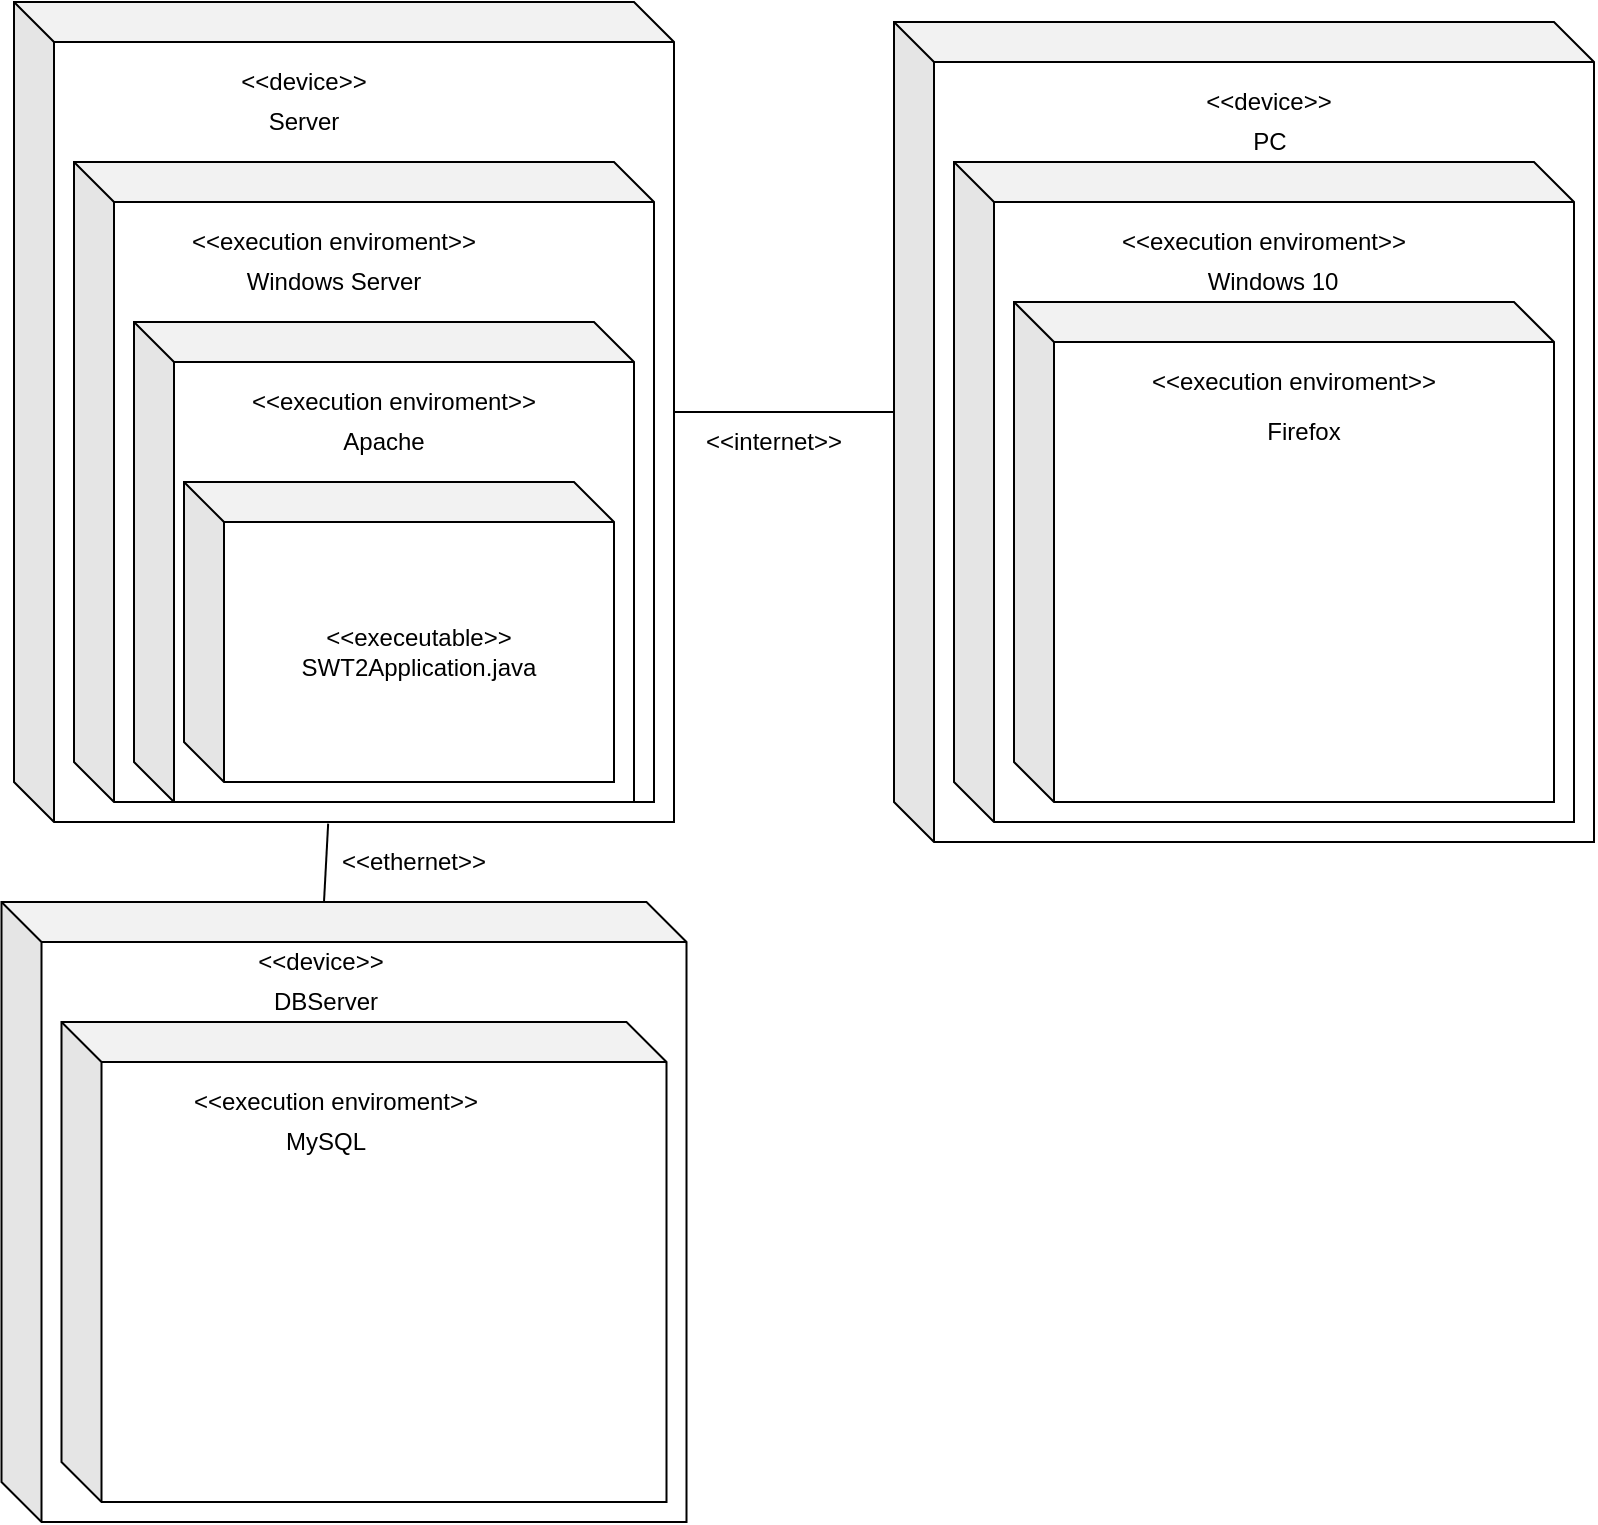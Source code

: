 <mxfile version="13.4.2" type="github">
  <diagram id="4GW-RY3Nu8BRxU7tPE-U" name="Page-1">
    <mxGraphModel dx="1422" dy="832" grid="1" gridSize="10" guides="1" tooltips="1" connect="1" arrows="1" fold="1" page="1" pageScale="1" pageWidth="827" pageHeight="1169" math="0" shadow="0">
      <root>
        <mxCell id="0" />
        <mxCell id="1" parent="0" />
        <mxCell id="-t_JHmkk4COw55mll-PX-1" value="" style="shape=cube;whiteSpace=wrap;html=1;boundedLbl=1;backgroundOutline=1;darkOpacity=0.05;darkOpacity2=0.1;" parent="1" vertex="1">
          <mxGeometry x="20" y="10" width="330" height="410" as="geometry" />
        </mxCell>
        <mxCell id="-t_JHmkk4COw55mll-PX-2" value="&amp;lt;&amp;lt;device&amp;gt;&amp;gt;" style="text;html=1;strokeColor=none;fillColor=none;align=center;verticalAlign=middle;whiteSpace=wrap;rounded=0;" parent="1" vertex="1">
          <mxGeometry x="130" y="40" width="70" height="20" as="geometry" />
        </mxCell>
        <mxCell id="-t_JHmkk4COw55mll-PX-3" value="Server" style="text;html=1;strokeColor=none;fillColor=none;align=center;verticalAlign=middle;whiteSpace=wrap;rounded=0;" parent="1" vertex="1">
          <mxGeometry x="130" y="60" width="70" height="20" as="geometry" />
        </mxCell>
        <mxCell id="-t_JHmkk4COw55mll-PX-4" value="" style="shape=cube;whiteSpace=wrap;html=1;boundedLbl=1;backgroundOutline=1;darkOpacity=0.05;darkOpacity2=0.1;" parent="1" vertex="1">
          <mxGeometry x="50" y="90" width="290" height="320" as="geometry" />
        </mxCell>
        <mxCell id="-t_JHmkk4COw55mll-PX-5" value="" style="shape=cube;whiteSpace=wrap;html=1;boundedLbl=1;backgroundOutline=1;darkOpacity=0.05;darkOpacity2=0.1;" parent="1" vertex="1">
          <mxGeometry x="460" y="20" width="350" height="410" as="geometry" />
        </mxCell>
        <mxCell id="-t_JHmkk4COw55mll-PX-6" value="Windows Server" style="text;html=1;strokeColor=none;fillColor=none;align=center;verticalAlign=middle;whiteSpace=wrap;rounded=0;" parent="1" vertex="1">
          <mxGeometry x="130" y="140" width="100" height="20" as="geometry" />
        </mxCell>
        <mxCell id="-t_JHmkk4COw55mll-PX-9" value="&amp;lt;&amp;lt;execution enviroment&amp;gt;&amp;gt;" style="text;html=1;strokeColor=none;fillColor=none;align=center;verticalAlign=middle;whiteSpace=wrap;rounded=0;" parent="1" vertex="1">
          <mxGeometry x="100" y="120" width="160" height="20" as="geometry" />
        </mxCell>
        <mxCell id="-t_JHmkk4COw55mll-PX-10" value="" style="shape=cube;whiteSpace=wrap;html=1;boundedLbl=1;backgroundOutline=1;darkOpacity=0.05;darkOpacity2=0.1;" parent="1" vertex="1">
          <mxGeometry x="80" y="170" width="250" height="240" as="geometry" />
        </mxCell>
        <mxCell id="-t_JHmkk4COw55mll-PX-11" value="Apache" style="text;html=1;strokeColor=none;fillColor=none;align=center;verticalAlign=middle;whiteSpace=wrap;rounded=0;" parent="1" vertex="1">
          <mxGeometry x="185" y="220" width="40" height="20" as="geometry" />
        </mxCell>
        <mxCell id="-t_JHmkk4COw55mll-PX-13" value="&amp;lt;&amp;lt;execution enviroment&amp;gt;&amp;gt;" style="text;html=1;strokeColor=none;fillColor=none;align=center;verticalAlign=middle;whiteSpace=wrap;rounded=0;" parent="1" vertex="1">
          <mxGeometry x="130" y="200" width="160" height="20" as="geometry" />
        </mxCell>
        <mxCell id="-t_JHmkk4COw55mll-PX-14" value="" style="shape=cube;whiteSpace=wrap;html=1;boundedLbl=1;backgroundOutline=1;darkOpacity=0.05;darkOpacity2=0.1;" parent="1" vertex="1">
          <mxGeometry x="13.75" y="460" width="342.5" height="310" as="geometry" />
        </mxCell>
        <mxCell id="-t_JHmkk4COw55mll-PX-15" value="&amp;lt;&amp;lt;device&amp;gt;&amp;gt;" style="text;html=1;strokeColor=none;fillColor=none;align=center;verticalAlign=middle;whiteSpace=wrap;rounded=0;" parent="1" vertex="1">
          <mxGeometry x="141.25" y="480" width="65" height="20" as="geometry" />
        </mxCell>
        <mxCell id="-t_JHmkk4COw55mll-PX-16" value="DBServer" style="text;html=1;strokeColor=none;fillColor=none;align=center;verticalAlign=middle;whiteSpace=wrap;rounded=0;" parent="1" vertex="1">
          <mxGeometry x="146.25" y="500" width="60" height="20" as="geometry" />
        </mxCell>
        <mxCell id="-t_JHmkk4COw55mll-PX-17" value="" style="shape=cube;whiteSpace=wrap;html=1;boundedLbl=1;backgroundOutline=1;darkOpacity=0.05;darkOpacity2=0.1;" parent="1" vertex="1">
          <mxGeometry x="43.75" y="520" width="302.5" height="240" as="geometry" />
        </mxCell>
        <mxCell id="-t_JHmkk4COw55mll-PX-18" value="&amp;lt;&amp;lt;execution enviroment&amp;gt;&amp;gt;" style="text;html=1;strokeColor=none;fillColor=none;align=center;verticalAlign=middle;whiteSpace=wrap;rounded=0;" parent="1" vertex="1">
          <mxGeometry x="101.25" y="550" width="160" height="20" as="geometry" />
        </mxCell>
        <mxCell id="-t_JHmkk4COw55mll-PX-19" value="MySQL" style="text;html=1;strokeColor=none;fillColor=none;align=center;verticalAlign=middle;whiteSpace=wrap;rounded=0;" parent="1" vertex="1">
          <mxGeometry x="156.25" y="570" width="40" height="20" as="geometry" />
        </mxCell>
        <mxCell id="-t_JHmkk4COw55mll-PX-20" value="&amp;lt;&amp;lt;device&amp;gt;&amp;gt;" style="text;html=1;strokeColor=none;fillColor=none;align=center;verticalAlign=middle;whiteSpace=wrap;rounded=0;" parent="1" vertex="1">
          <mxGeometry x="610" y="50" width="75" height="20" as="geometry" />
        </mxCell>
        <mxCell id="-t_JHmkk4COw55mll-PX-21" value="PC" style="text;html=1;strokeColor=none;fillColor=none;align=center;verticalAlign=middle;whiteSpace=wrap;rounded=0;" parent="1" vertex="1">
          <mxGeometry x="627.5" y="70" width="40" height="20" as="geometry" />
        </mxCell>
        <mxCell id="-t_JHmkk4COw55mll-PX-22" value="" style="shape=cube;whiteSpace=wrap;html=1;boundedLbl=1;backgroundOutline=1;darkOpacity=0.05;darkOpacity2=0.1;" parent="1" vertex="1">
          <mxGeometry x="490" y="90" width="310" height="330" as="geometry" />
        </mxCell>
        <mxCell id="-t_JHmkk4COw55mll-PX-23" value="Windows 10" style="text;html=1;strokeColor=none;fillColor=none;align=center;verticalAlign=middle;whiteSpace=wrap;rounded=0;" parent="1" vertex="1">
          <mxGeometry x="612.5" y="140" width="72.5" height="20" as="geometry" />
        </mxCell>
        <mxCell id="-t_JHmkk4COw55mll-PX-24" value="&amp;lt;&amp;lt;execution enviroment&amp;gt;&amp;gt;" style="text;html=1;strokeColor=none;fillColor=none;align=center;verticalAlign=middle;whiteSpace=wrap;rounded=0;" parent="1" vertex="1">
          <mxGeometry x="565" y="120" width="160" height="20" as="geometry" />
        </mxCell>
        <mxCell id="-t_JHmkk4COw55mll-PX-25" value="" style="shape=cube;whiteSpace=wrap;html=1;boundedLbl=1;backgroundOutline=1;darkOpacity=0.05;darkOpacity2=0.1;" parent="1" vertex="1">
          <mxGeometry x="520" y="160" width="270" height="250" as="geometry" />
        </mxCell>
        <mxCell id="-t_JHmkk4COw55mll-PX-26" value="&amp;lt;&amp;lt;execution enviroment&amp;gt;&amp;gt;" style="text;html=1;strokeColor=none;fillColor=none;align=center;verticalAlign=middle;whiteSpace=wrap;rounded=0;" parent="1" vertex="1">
          <mxGeometry x="580" y="190" width="160" height="20" as="geometry" />
        </mxCell>
        <mxCell id="-t_JHmkk4COw55mll-PX-27" value="Firefox" style="text;html=1;strokeColor=none;fillColor=none;align=center;verticalAlign=middle;whiteSpace=wrap;rounded=0;" parent="1" vertex="1">
          <mxGeometry x="640" y="215" width="50" height="20" as="geometry" />
        </mxCell>
        <mxCell id="-t_JHmkk4COw55mll-PX-32" value="&amp;lt;&amp;lt;ethernet&amp;gt;&amp;gt;" style="text;html=1;strokeColor=none;fillColor=none;align=center;verticalAlign=middle;whiteSpace=wrap;rounded=0;" parent="1" vertex="1">
          <mxGeometry x="185" y="430" width="70" height="20" as="geometry" />
        </mxCell>
        <mxCell id="-t_JHmkk4COw55mll-PX-33" value="&amp;lt;&amp;lt;internet&amp;gt;&amp;gt;" style="text;html=1;strokeColor=none;fillColor=none;align=center;verticalAlign=middle;whiteSpace=wrap;rounded=0;" parent="1" vertex="1">
          <mxGeometry x="380" y="220" width="40" height="20" as="geometry" />
        </mxCell>
        <mxCell id="-t_JHmkk4COw55mll-PX-34" value="" style="endArrow=none;html=1;entryX=0.476;entryY=1.002;entryDx=0;entryDy=0;entryPerimeter=0;exitX=0;exitY=0;exitDx=161.25;exitDy=0;exitPerimeter=0;" parent="1" source="-t_JHmkk4COw55mll-PX-14" target="-t_JHmkk4COw55mll-PX-1" edge="1">
          <mxGeometry width="50" height="50" relative="1" as="geometry">
            <mxPoint x="510" y="490" as="sourcePoint" />
            <mxPoint x="560" y="440" as="targetPoint" />
          </mxGeometry>
        </mxCell>
        <mxCell id="-t_JHmkk4COw55mll-PX-36" value="" style="endArrow=none;html=1;entryX=0;entryY=0;entryDx=0;entryDy=195;entryPerimeter=0;" parent="1" source="-t_JHmkk4COw55mll-PX-1" target="-t_JHmkk4COw55mll-PX-5" edge="1">
          <mxGeometry width="50" height="50" relative="1" as="geometry">
            <mxPoint x="510" y="290" as="sourcePoint" />
            <mxPoint x="560" y="240" as="targetPoint" />
          </mxGeometry>
        </mxCell>
        <mxCell id="jQjWHLc_FnODolmG6Cbc-1" value="&amp;lt;&amp;lt;execeutable&amp;gt;&amp;gt;&lt;br&gt;SWT2Application.java" style="shape=cube;whiteSpace=wrap;html=1;boundedLbl=1;backgroundOutline=1;darkOpacity=0.05;darkOpacity2=0.1;" vertex="1" parent="1">
          <mxGeometry x="105" y="250" width="215" height="150" as="geometry" />
        </mxCell>
      </root>
    </mxGraphModel>
  </diagram>
</mxfile>
